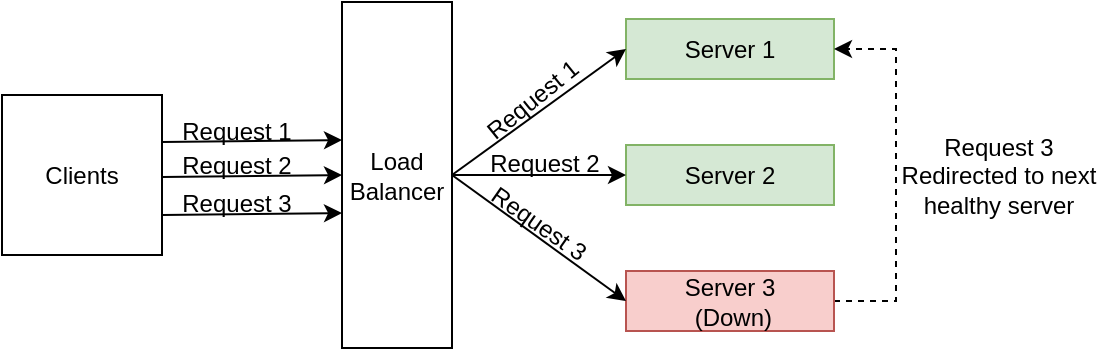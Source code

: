 <mxfile version="22.1.17" type="device">
  <diagram name="Page-1" id="46zQQ570zGVBCMo_MH5S">
    <mxGraphModel dx="174" dy="329" grid="0" gridSize="10" guides="1" tooltips="1" connect="1" arrows="1" fold="1" page="0" pageScale="1" pageWidth="850" pageHeight="1100" math="0" shadow="0">
      <root>
        <mxCell id="0" />
        <mxCell id="1" parent="0" />
        <mxCell id="6t48B9uuvUim7mdyQ3g0-1" value="Server 1" style="rounded=0;whiteSpace=wrap;html=1;fillColor=#d5e8d4;strokeColor=#82b366;" vertex="1" parent="1">
          <mxGeometry x="731" y="133.5" width="104" height="30" as="geometry" />
        </mxCell>
        <mxCell id="6t48B9uuvUim7mdyQ3g0-2" value="Server 2" style="rounded=0;whiteSpace=wrap;html=1;fillColor=#d5e8d4;strokeColor=#82b366;" vertex="1" parent="1">
          <mxGeometry x="731" y="196.5" width="104" height="30" as="geometry" />
        </mxCell>
        <mxCell id="6t48B9uuvUim7mdyQ3g0-22" style="edgeStyle=orthogonalEdgeStyle;rounded=0;orthogonalLoop=1;jettySize=auto;html=1;exitX=1;exitY=0.5;exitDx=0;exitDy=0;entryX=1;entryY=0.5;entryDx=0;entryDy=0;dashed=1;" edge="1" parent="1" source="6t48B9uuvUim7mdyQ3g0-3" target="6t48B9uuvUim7mdyQ3g0-1">
          <mxGeometry relative="1" as="geometry">
            <mxPoint x="835" y="338.5" as="targetPoint" />
            <Array as="points">
              <mxPoint x="866" y="275" />
              <mxPoint x="866" y="149" />
            </Array>
          </mxGeometry>
        </mxCell>
        <mxCell id="6t48B9uuvUim7mdyQ3g0-3" value="&lt;div&gt;Server 3&lt;/div&gt;&amp;nbsp;(Down)" style="rounded=0;whiteSpace=wrap;html=1;fillColor=#f8cecc;strokeColor=#b85450;" vertex="1" parent="1">
          <mxGeometry x="731" y="259.5" width="104" height="30" as="geometry" />
        </mxCell>
        <mxCell id="6t48B9uuvUim7mdyQ3g0-8" value="" style="endArrow=classic;html=1;rounded=0;entryX=0;entryY=0.5;entryDx=0;entryDy=0;exitX=1;exitY=0.5;exitDx=0;exitDy=0;" edge="1" parent="1" source="6t48B9uuvUim7mdyQ3g0-20" target="6t48B9uuvUim7mdyQ3g0-1">
          <mxGeometry width="50" height="50" relative="1" as="geometry">
            <mxPoint x="648" y="345" as="sourcePoint" />
            <mxPoint x="724" y="310" as="targetPoint" />
          </mxGeometry>
        </mxCell>
        <mxCell id="6t48B9uuvUim7mdyQ3g0-9" value="" style="endArrow=classic;html=1;rounded=0;exitX=1;exitY=0.5;exitDx=0;exitDy=0;entryX=0;entryY=0.5;entryDx=0;entryDy=0;" edge="1" parent="1" source="6t48B9uuvUim7mdyQ3g0-20" target="6t48B9uuvUim7mdyQ3g0-3">
          <mxGeometry width="50" height="50" relative="1" as="geometry">
            <mxPoint x="648" y="345" as="sourcePoint" />
            <mxPoint x="732" y="266" as="targetPoint" />
          </mxGeometry>
        </mxCell>
        <mxCell id="6t48B9uuvUim7mdyQ3g0-10" value="" style="endArrow=classic;html=1;rounded=0;entryX=0;entryY=0.5;entryDx=0;entryDy=0;exitX=1;exitY=0.5;exitDx=0;exitDy=0;" edge="1" parent="1" source="6t48B9uuvUim7mdyQ3g0-20" target="6t48B9uuvUim7mdyQ3g0-2">
          <mxGeometry width="50" height="50" relative="1" as="geometry">
            <mxPoint x="648" y="345" as="sourcePoint" />
            <mxPoint x="769" y="410" as="targetPoint" />
          </mxGeometry>
        </mxCell>
        <mxCell id="6t48B9uuvUim7mdyQ3g0-13" value="Request 2" style="text;html=1;strokeColor=none;fillColor=none;align=center;verticalAlign=middle;whiteSpace=wrap;rounded=0;rotation=0;" vertex="1" parent="1">
          <mxGeometry x="641" y="191" width="98.84" height="30" as="geometry" />
        </mxCell>
        <mxCell id="6t48B9uuvUim7mdyQ3g0-14" value="Request 3" style="text;html=1;strokeColor=none;fillColor=none;align=center;verticalAlign=middle;whiteSpace=wrap;rounded=0;rotation=35;" vertex="1" parent="1">
          <mxGeometry x="638" y="221" width="98.84" height="30" as="geometry" />
        </mxCell>
        <mxCell id="6t48B9uuvUim7mdyQ3g0-20" value="&lt;div&gt;Load&lt;/div&gt;&lt;div&gt;Balancer&lt;br&gt;&lt;/div&gt;" style="rounded=0;whiteSpace=wrap;html=1;" vertex="1" parent="1">
          <mxGeometry x="589" y="125" width="55" height="173" as="geometry" />
        </mxCell>
        <mxCell id="6t48B9uuvUim7mdyQ3g0-23" value="&lt;div&gt;Request 1&lt;/div&gt;" style="text;html=1;strokeColor=none;fillColor=none;align=center;verticalAlign=middle;whiteSpace=wrap;rounded=0;rotation=321;" vertex="1" parent="1">
          <mxGeometry x="635" y="159" width="98.84" height="30" as="geometry" />
        </mxCell>
        <mxCell id="6t48B9uuvUim7mdyQ3g0-24" value="Request 3 Redirected to next healthy server" style="text;html=1;strokeColor=none;fillColor=none;align=center;verticalAlign=middle;whiteSpace=wrap;rounded=0;rotation=0;" vertex="1" parent="1">
          <mxGeometry x="867" y="196.5" width="101" height="30" as="geometry" />
        </mxCell>
        <mxCell id="6t48B9uuvUim7mdyQ3g0-30" value="Clients" style="whiteSpace=wrap;html=1;aspect=fixed;" vertex="1" parent="1">
          <mxGeometry x="419" y="171.5" width="80" height="80" as="geometry" />
        </mxCell>
        <mxCell id="6t48B9uuvUim7mdyQ3g0-32" value="Request 1" style="text;html=1;strokeColor=none;fillColor=none;align=center;verticalAlign=middle;whiteSpace=wrap;rounded=0;rotation=0;" vertex="1" parent="1">
          <mxGeometry x="487" y="174.5" width="98.84" height="30" as="geometry" />
        </mxCell>
        <mxCell id="6t48B9uuvUim7mdyQ3g0-36" value="" style="endArrow=classic;html=1;rounded=0;entryX=-0.003;entryY=0.419;entryDx=0;entryDy=0;entryPerimeter=0;" edge="1" parent="1">
          <mxGeometry width="50" height="50" relative="1" as="geometry">
            <mxPoint x="499" y="195" as="sourcePoint" />
            <mxPoint x="589" y="194" as="targetPoint" />
          </mxGeometry>
        </mxCell>
        <mxCell id="6t48B9uuvUim7mdyQ3g0-42" value="Request 2" style="text;html=1;strokeColor=none;fillColor=none;align=center;verticalAlign=middle;whiteSpace=wrap;rounded=0;rotation=0;" vertex="1" parent="1">
          <mxGeometry x="487" y="192" width="98.84" height="30" as="geometry" />
        </mxCell>
        <mxCell id="6t48B9uuvUim7mdyQ3g0-43" value="" style="endArrow=classic;html=1;rounded=0;entryX=-0.003;entryY=0.419;entryDx=0;entryDy=0;entryPerimeter=0;" edge="1" parent="1">
          <mxGeometry width="50" height="50" relative="1" as="geometry">
            <mxPoint x="499" y="212.5" as="sourcePoint" />
            <mxPoint x="589" y="211.5" as="targetPoint" />
          </mxGeometry>
        </mxCell>
        <mxCell id="6t48B9uuvUim7mdyQ3g0-44" value="Request 3" style="text;html=1;strokeColor=none;fillColor=none;align=center;verticalAlign=middle;whiteSpace=wrap;rounded=0;rotation=0;" vertex="1" parent="1">
          <mxGeometry x="487" y="211" width="98.84" height="30" as="geometry" />
        </mxCell>
        <mxCell id="6t48B9uuvUim7mdyQ3g0-45" value="" style="endArrow=classic;html=1;rounded=0;entryX=-0.003;entryY=0.419;entryDx=0;entryDy=0;entryPerimeter=0;" edge="1" parent="1">
          <mxGeometry width="50" height="50" relative="1" as="geometry">
            <mxPoint x="499" y="231.5" as="sourcePoint" />
            <mxPoint x="589" y="230.5" as="targetPoint" />
          </mxGeometry>
        </mxCell>
      </root>
    </mxGraphModel>
  </diagram>
</mxfile>
